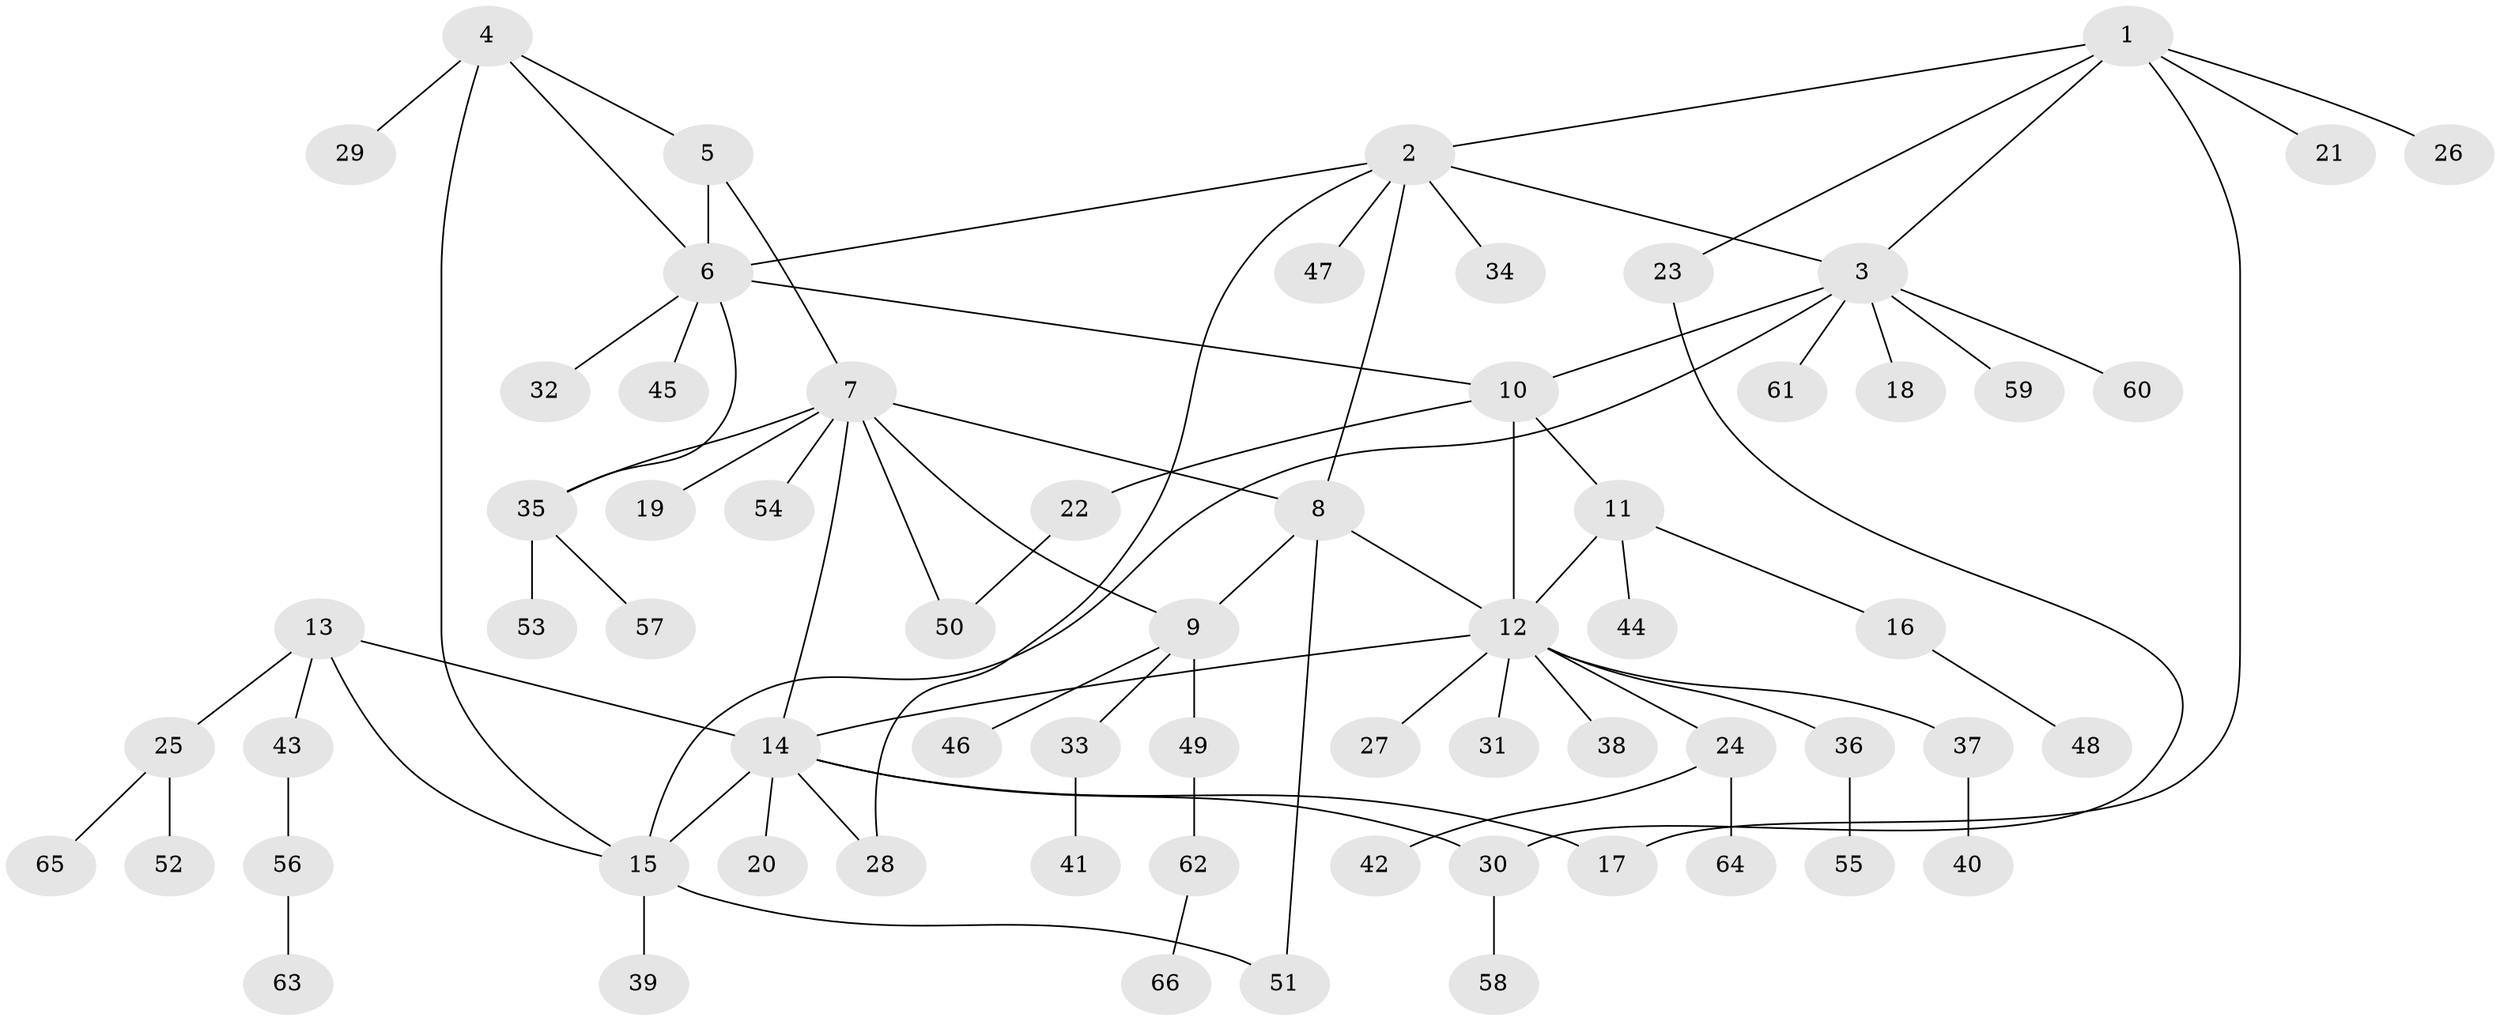 // Generated by graph-tools (version 1.1) at 2025/15/03/09/25 04:15:58]
// undirected, 66 vertices, 82 edges
graph export_dot {
graph [start="1"]
  node [color=gray90,style=filled];
  1;
  2;
  3;
  4;
  5;
  6;
  7;
  8;
  9;
  10;
  11;
  12;
  13;
  14;
  15;
  16;
  17;
  18;
  19;
  20;
  21;
  22;
  23;
  24;
  25;
  26;
  27;
  28;
  29;
  30;
  31;
  32;
  33;
  34;
  35;
  36;
  37;
  38;
  39;
  40;
  41;
  42;
  43;
  44;
  45;
  46;
  47;
  48;
  49;
  50;
  51;
  52;
  53;
  54;
  55;
  56;
  57;
  58;
  59;
  60;
  61;
  62;
  63;
  64;
  65;
  66;
  1 -- 2;
  1 -- 3;
  1 -- 17;
  1 -- 21;
  1 -- 23;
  1 -- 26;
  2 -- 3;
  2 -- 6;
  2 -- 8;
  2 -- 28;
  2 -- 34;
  2 -- 47;
  3 -- 10;
  3 -- 15;
  3 -- 18;
  3 -- 59;
  3 -- 60;
  3 -- 61;
  4 -- 5;
  4 -- 6;
  4 -- 15;
  4 -- 29;
  5 -- 6;
  5 -- 7;
  6 -- 10;
  6 -- 32;
  6 -- 35;
  6 -- 45;
  7 -- 8;
  7 -- 9;
  7 -- 14;
  7 -- 19;
  7 -- 35;
  7 -- 50;
  7 -- 54;
  8 -- 9;
  8 -- 12;
  8 -- 51;
  9 -- 33;
  9 -- 46;
  9 -- 49;
  10 -- 11;
  10 -- 12;
  10 -- 22;
  11 -- 12;
  11 -- 16;
  11 -- 44;
  12 -- 14;
  12 -- 24;
  12 -- 27;
  12 -- 31;
  12 -- 36;
  12 -- 37;
  12 -- 38;
  13 -- 14;
  13 -- 15;
  13 -- 25;
  13 -- 43;
  14 -- 15;
  14 -- 17;
  14 -- 20;
  14 -- 28;
  14 -- 30;
  15 -- 39;
  15 -- 51;
  16 -- 48;
  22 -- 50;
  23 -- 30;
  24 -- 42;
  24 -- 64;
  25 -- 52;
  25 -- 65;
  30 -- 58;
  33 -- 41;
  35 -- 53;
  35 -- 57;
  36 -- 55;
  37 -- 40;
  43 -- 56;
  49 -- 62;
  56 -- 63;
  62 -- 66;
}
